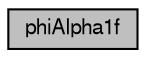 digraph G
{
  bgcolor="transparent";
  edge [fontname="FreeSans",fontsize="10",labelfontname="FreeSans",labelfontsize="10"];
  node [fontname="FreeSans",fontsize="10",shape=record];
  rankdir=LR;
  Node1 [label="phiAlpha1f",height=0.2,width=0.4,color="black", fillcolor="grey75", style="filled" fontcolor="black"];
}

